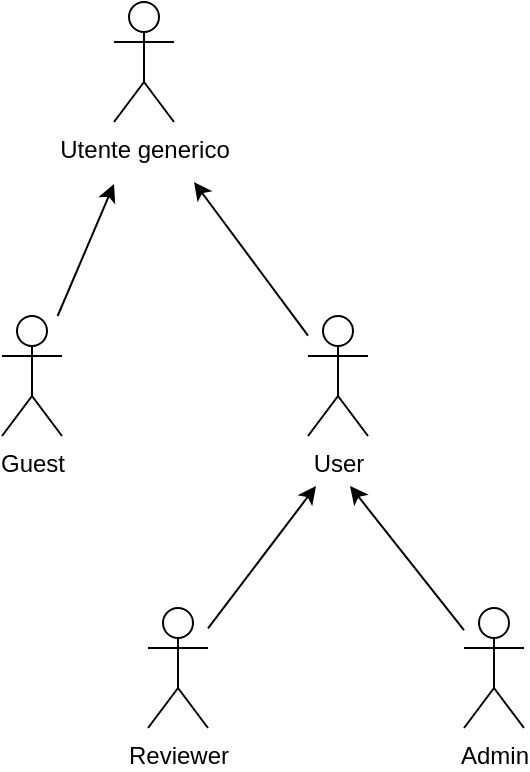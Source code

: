<mxfile version="13.6.5">
    <diagram id="5Q1tCWXUwHUqYZ6UnC6v" name="Page-1">
        <mxGraphModel dx="797" dy="617" grid="0" gridSize="10" guides="1" tooltips="1" connect="1" arrows="1" fold="1" page="0" pageScale="1" pageWidth="827" pageHeight="1169" math="0" shadow="0">
            <root>
                <mxCell id="0"/>
                <mxCell id="1" parent="0"/>
                <mxCell id="M7WmWB48fmH2X6vTqgqT-1" value="Utente generico" style="shape=umlActor;verticalLabelPosition=bottom;verticalAlign=top;html=1;outlineConnect=0;" parent="1" vertex="1">
                    <mxGeometry x="449" y="185" width="30" height="60" as="geometry"/>
                </mxCell>
                <mxCell id="M7WmWB48fmH2X6vTqgqT-11" style="edgeStyle=none;rounded=0;orthogonalLoop=1;jettySize=auto;html=1;" parent="1" source="M7WmWB48fmH2X6vTqgqT-5" edge="1">
                    <mxGeometry relative="1" as="geometry">
                        <mxPoint x="449" y="276" as="targetPoint"/>
                    </mxGeometry>
                </mxCell>
                <mxCell id="M7WmWB48fmH2X6vTqgqT-5" value="Guest" style="shape=umlActor;verticalLabelPosition=bottom;verticalAlign=top;html=1;outlineConnect=0;" parent="1" vertex="1">
                    <mxGeometry x="393" y="342" width="30" height="60" as="geometry"/>
                </mxCell>
                <mxCell id="M7WmWB48fmH2X6vTqgqT-12" style="edgeStyle=none;rounded=0;orthogonalLoop=1;jettySize=auto;html=1;" parent="1" source="M7WmWB48fmH2X6vTqgqT-6" edge="1">
                    <mxGeometry relative="1" as="geometry">
                        <mxPoint x="489" y="275" as="targetPoint"/>
                    </mxGeometry>
                </mxCell>
                <mxCell id="M7WmWB48fmH2X6vTqgqT-6" value="User" style="shape=umlActor;verticalLabelPosition=bottom;verticalAlign=top;html=1;outlineConnect=0;" parent="1" vertex="1">
                    <mxGeometry x="546" y="342" width="30" height="60" as="geometry"/>
                </mxCell>
                <mxCell id="M7WmWB48fmH2X6vTqgqT-13" style="edgeStyle=none;rounded=0;orthogonalLoop=1;jettySize=auto;html=1;" parent="1" source="M7WmWB48fmH2X6vTqgqT-7" edge="1">
                    <mxGeometry relative="1" as="geometry">
                        <mxPoint x="550" y="427" as="targetPoint"/>
                    </mxGeometry>
                </mxCell>
                <mxCell id="M7WmWB48fmH2X6vTqgqT-7" value="Reviewer" style="shape=umlActor;verticalLabelPosition=bottom;verticalAlign=top;html=1;outlineConnect=0;" parent="1" vertex="1">
                    <mxGeometry x="466" y="488" width="30" height="60" as="geometry"/>
                </mxCell>
                <mxCell id="M7WmWB48fmH2X6vTqgqT-14" style="edgeStyle=none;rounded=0;orthogonalLoop=1;jettySize=auto;html=1;" parent="1" source="M7WmWB48fmH2X6vTqgqT-8" edge="1">
                    <mxGeometry relative="1" as="geometry">
                        <mxPoint x="567" y="427" as="targetPoint"/>
                    </mxGeometry>
                </mxCell>
                <mxCell id="M7WmWB48fmH2X6vTqgqT-8" value="Admin" style="shape=umlActor;verticalLabelPosition=bottom;verticalAlign=top;html=1;outlineConnect=0;" parent="1" vertex="1">
                    <mxGeometry x="624" y="488" width="30" height="60" as="geometry"/>
                </mxCell>
            </root>
        </mxGraphModel>
    </diagram>
</mxfile>